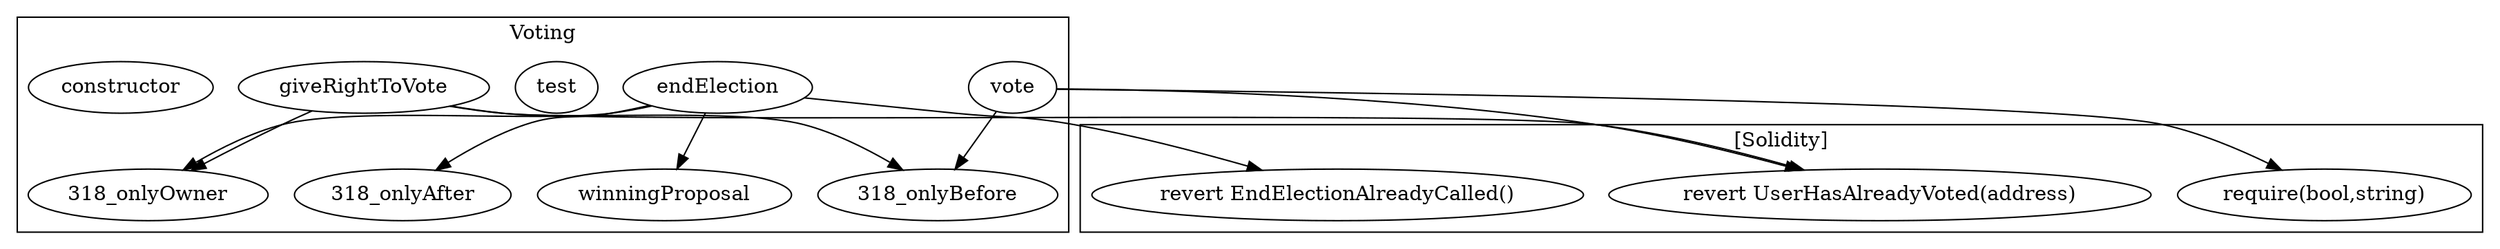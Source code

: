 strict digraph {
subgraph cluster_318_Voting {
label = "Voting"
"318_endElection" [label="endElection"]
"318_giveRightToVote" [label="giveRightToVote"]
"318_winningProposal" [label="winningProposal"]
"318_test" [label="test"]
"318_vote" [label="vote"]
"318_constructor" [label="constructor"]
"318_endElection" -> "318_winningProposal"
"318_giveRightToVote" -> "318_onlyOwner"
"318_vote" -> "318_onlyBefore"
"318_giveRightToVote" -> "318_onlyBefore"
"318_endElection" -> "318_onlyAfter"
"318_endElection" -> "318_onlyOwner"
}subgraph cluster_solidity {
label = "[Solidity]"
"require(bool,string)" 
"revert EndElectionAlreadyCalled()" 
"revert UserHasAlreadyVoted(address)" 
"318_vote" -> "require(bool,string)"
"318_vote" -> "revert UserHasAlreadyVoted(address)"
"318_giveRightToVote" -> "revert UserHasAlreadyVoted(address)"
"318_endElection" -> "revert EndElectionAlreadyCalled()"
}
}